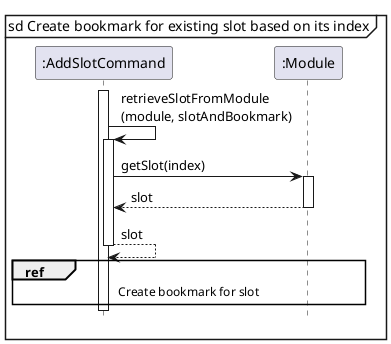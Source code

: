 @startuml
hide footbox
skinparam ParticipantPadding 20

mainframe sd Create bookmark for existing slot based on its index

participant ":AddSlotCommand" as AddSlotCommand
participant ":Module" as Module


activate AddSlotCommand

AddSlotCommand -> AddSlotCommand : retrieveSlotFromModule\n(module, slotAndBookmark)
activate AddSlotCommand

AddSlotCommand -> Module : getSlot(index)
activate Module

Module --> AddSlotCommand : slot
deactivate Module

AddSlotCommand --> AddSlotCommand : slot
deactivate AddSlotCommand

ref over AddSlotCommand, Module
    Create bookmark for slot
end ref



@enduml